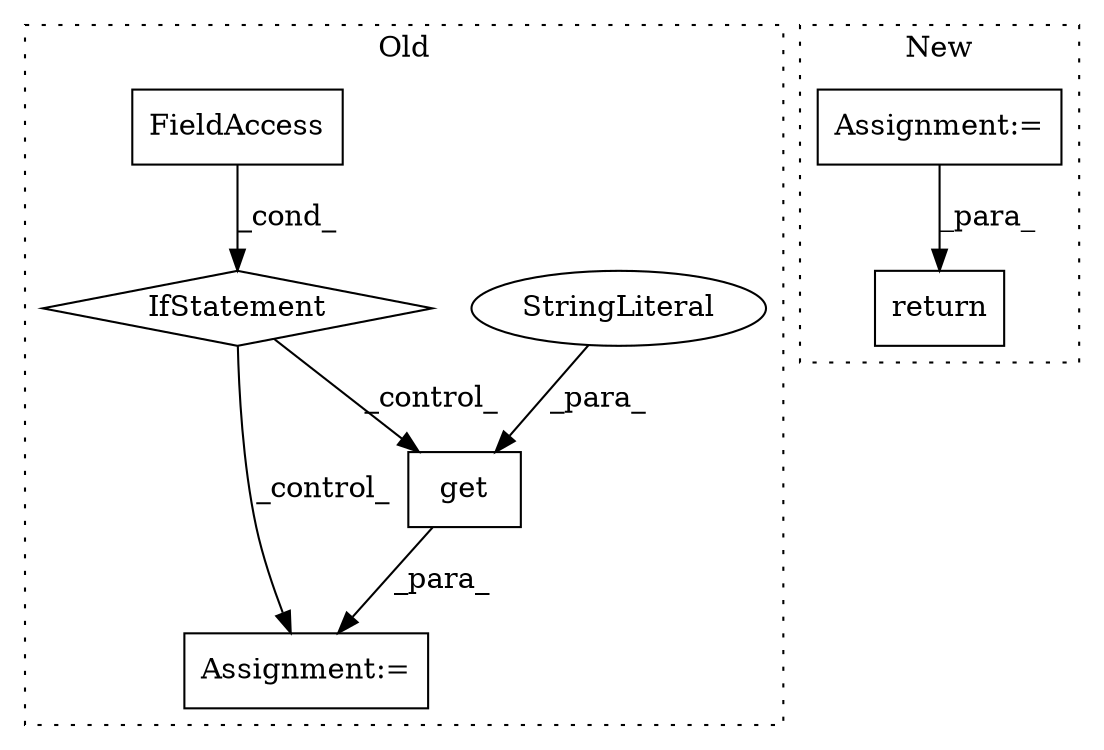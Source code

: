 digraph G {
subgraph cluster0 {
1 [label="get" a="32" s="9202,9214" l="4,1" shape="box"];
3 [label="Assignment:=" a="7" s="9189" l="2" shape="box"];
4 [label="StringLiteral" a="45" s="9206" l="8" shape="ellipse"];
6 [label="FieldAccess" a="22" s="9113" l="2" shape="box"];
7 [label="IfStatement" a="25" s="9109,9115" l="4,2" shape="diamond"];
label = "Old";
style="dotted";
}
subgraph cluster1 {
2 [label="return" a="41" s="9500" l="7" shape="box"];
5 [label="Assignment:=" a="7" s="9238" l="1" shape="box"];
label = "New";
style="dotted";
}
1 -> 3 [label="_para_"];
4 -> 1 [label="_para_"];
5 -> 2 [label="_para_"];
6 -> 7 [label="_cond_"];
7 -> 1 [label="_control_"];
7 -> 3 [label="_control_"];
}